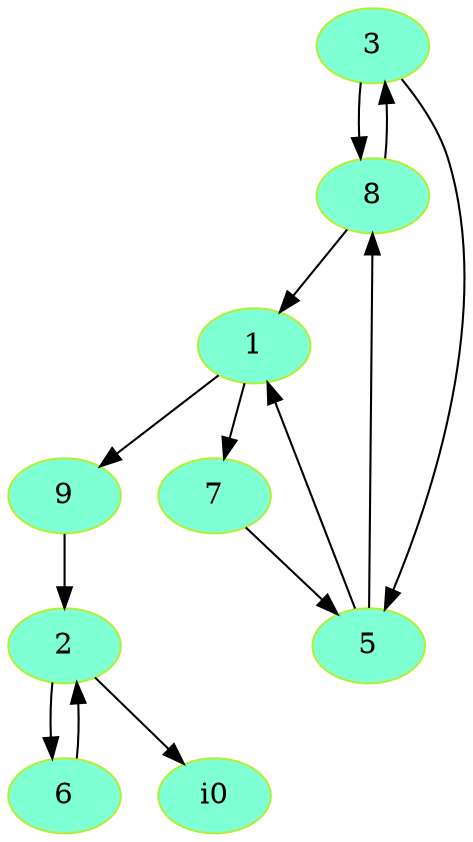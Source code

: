 digraph Grapho{
node [style=filled, color=olivedrab2, fillcolor=aquamarine];
i3[label = "3"];
i8[label = "8"];
i1[label = "1"];
i7[label = "7"];
i5[label = "5"];
i8[label = "8"];
i3[label = "3"];
i5[label = "5"];
i1[label = "1"];
i9[label = "9"];
i2[label = "2"];
i6[label = "6"];
i2[label = "2"];
i3->i8->i1->i7->i5->i8->i3->i5->i1->i9->i2->i6->i2->i0 
}